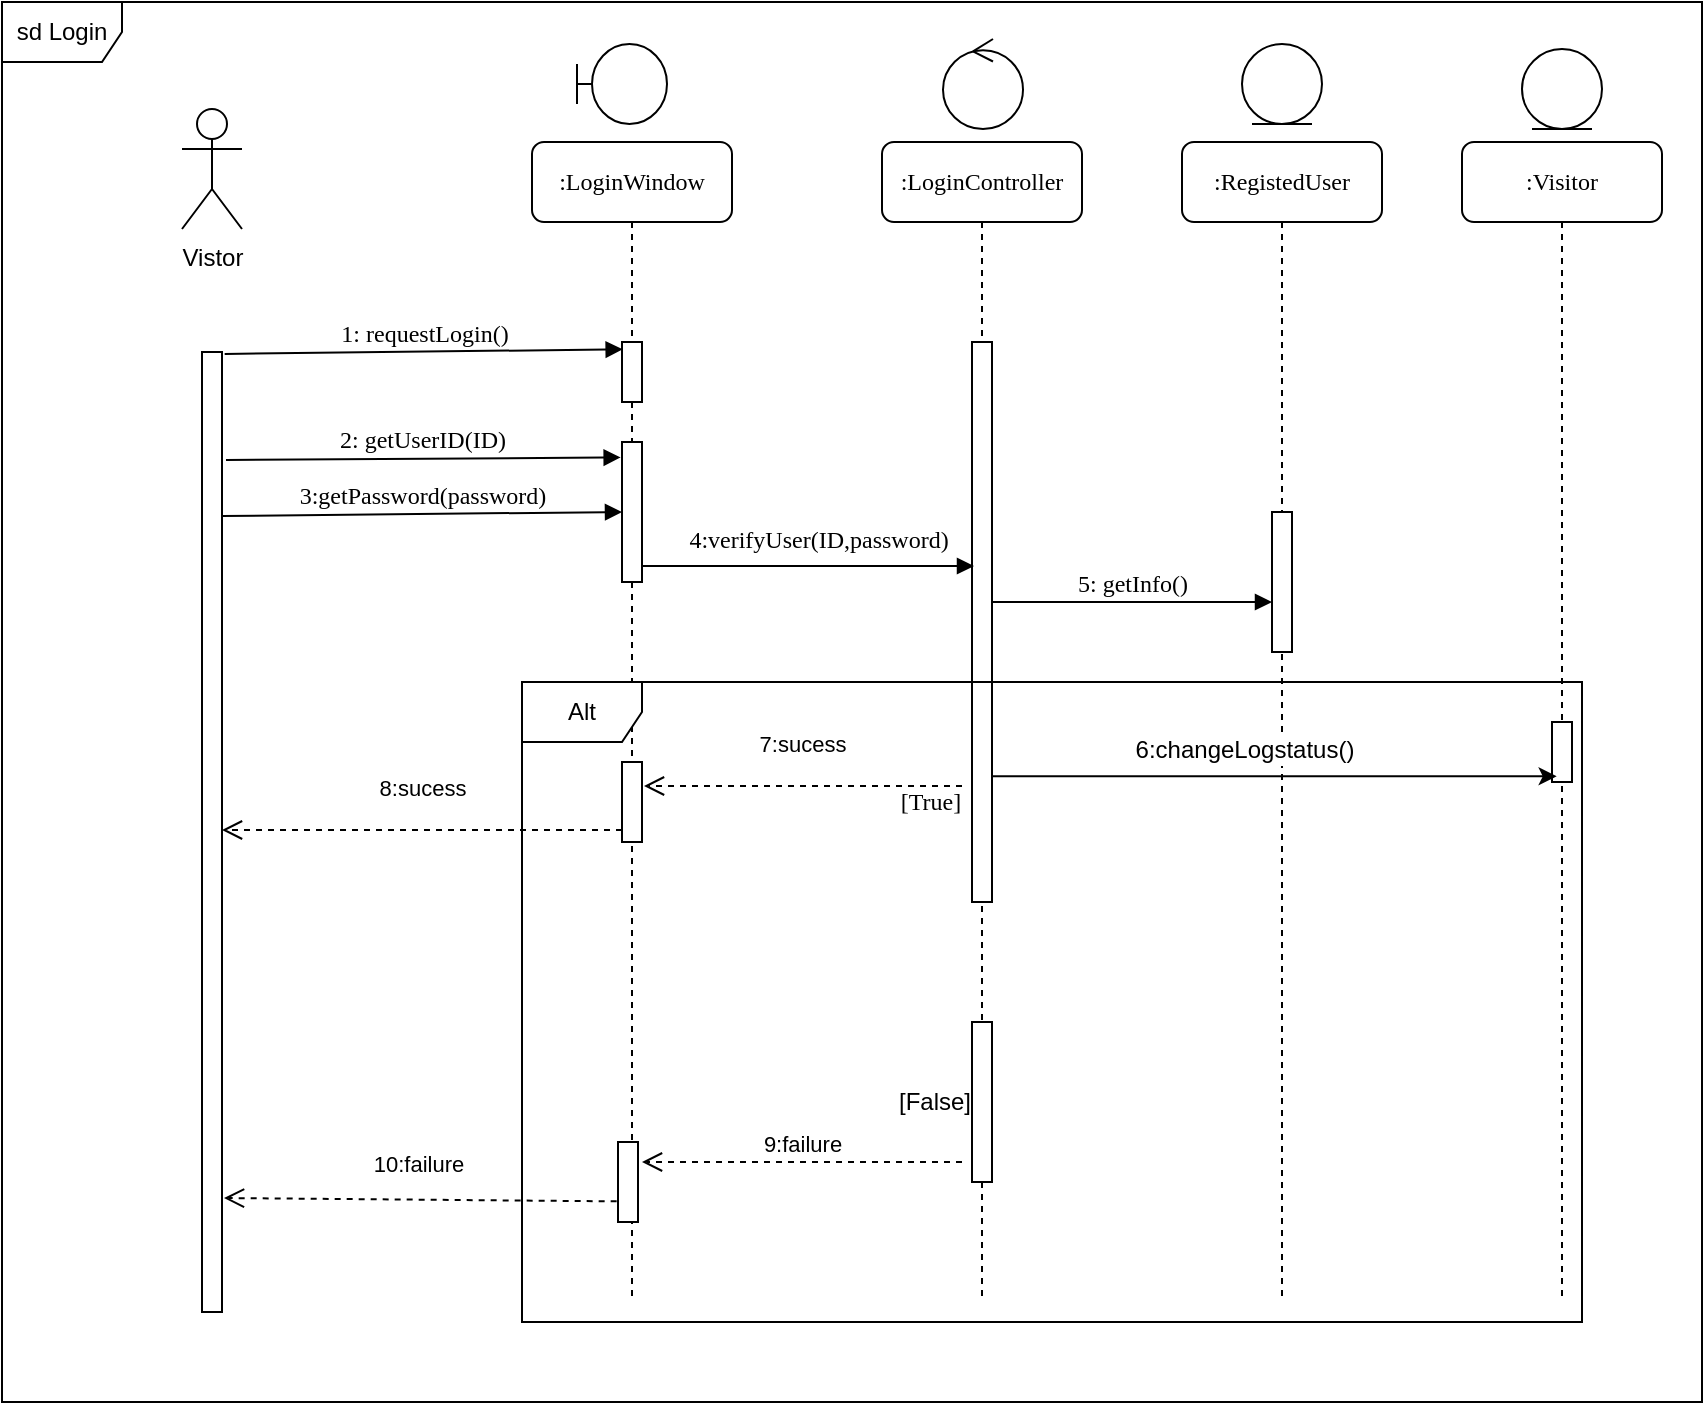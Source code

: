 <mxfile version="10.6.9" type="device"><diagram name="Page-1" id="13e1069c-82ec-6db2-03f1-153e76fe0fe0"><mxGraphModel dx="1840" dy="458" grid="1" gridSize="10" guides="1" tooltips="1" connect="1" arrows="1" fold="1" page="1" pageScale="1" pageWidth="1100" pageHeight="850" background="#ffffff" math="0" shadow="0"><root><mxCell id="0"/><mxCell id="1" parent="0"/><mxCell id="7baba1c4bc27f4b0-2" value=":LoginController" style="shape=umlLifeline;perimeter=lifelinePerimeter;whiteSpace=wrap;html=1;container=1;collapsible=0;recursiveResize=0;outlineConnect=0;rounded=1;shadow=0;comic=0;labelBackgroundColor=none;strokeColor=#000000;strokeWidth=1;fillColor=#FFFFFF;fontFamily=Verdana;fontSize=12;fontColor=#000000;align=center;" parent="1" vertex="1"><mxGeometry x="250" y="80" width="100" height="580" as="geometry"/></mxCell><mxCell id="7baba1c4bc27f4b0-10" value="[True]" style="html=1;points=[];perimeter=orthogonalPerimeter;rounded=0;shadow=0;comic=0;labelBackgroundColor=none;strokeColor=#000000;strokeWidth=1;fillColor=#FFFFFF;fontFamily=Verdana;fontSize=12;fontColor=#000000;align=center;spacingTop=180;spacingLeft=-53;" parent="7baba1c4bc27f4b0-2" vertex="1"><mxGeometry x="45" y="100" width="10" height="280" as="geometry"/></mxCell><mxCell id="bGIzae-gDiF6oWOJ2SLq-30" value="[False]" style="html=1;points=[];perimeter=orthogonalPerimeter;spacingRight=49;" vertex="1" parent="7baba1c4bc27f4b0-2"><mxGeometry x="45" y="440" width="10" height="80" as="geometry"/></mxCell><mxCell id="7baba1c4bc27f4b0-3" value=":RegistedUser" style="shape=umlLifeline;perimeter=lifelinePerimeter;whiteSpace=wrap;html=1;container=1;collapsible=0;recursiveResize=0;outlineConnect=0;rounded=1;shadow=0;comic=0;labelBackgroundColor=none;strokeColor=#000000;strokeWidth=1;fillColor=#FFFFFF;fontFamily=Verdana;fontSize=12;fontColor=#000000;align=center;" parent="1" vertex="1"><mxGeometry x="400" y="80" width="100" height="580" as="geometry"/></mxCell><mxCell id="7baba1c4bc27f4b0-13" value="" style="html=1;points=[];perimeter=orthogonalPerimeter;rounded=0;shadow=0;comic=0;labelBackgroundColor=none;strokeColor=#000000;strokeWidth=1;fillColor=#FFFFFF;fontFamily=Verdana;fontSize=12;fontColor=#000000;align=center;" parent="7baba1c4bc27f4b0-3" vertex="1"><mxGeometry x="45" y="185" width="10" height="70" as="geometry"/></mxCell><mxCell id="7baba1c4bc27f4b0-4" value=":Visitor" style="shape=umlLifeline;perimeter=lifelinePerimeter;whiteSpace=wrap;html=1;container=1;collapsible=0;recursiveResize=0;outlineConnect=0;rounded=1;shadow=0;comic=0;labelBackgroundColor=none;strokeColor=#000000;strokeWidth=1;fillColor=#FFFFFF;fontFamily=Verdana;fontSize=12;fontColor=#000000;align=center;" parent="1" vertex="1"><mxGeometry x="540" y="80" width="100" height="580" as="geometry"/></mxCell><mxCell id="7baba1c4bc27f4b0-8" value=":LoginWindow" style="shape=umlLifeline;perimeter=lifelinePerimeter;whiteSpace=wrap;html=1;container=1;collapsible=0;recursiveResize=0;outlineConnect=0;rounded=1;shadow=0;comic=0;labelBackgroundColor=none;strokeColor=#000000;strokeWidth=1;fillColor=#FFFFFF;fontFamily=Verdana;fontSize=12;fontColor=#000000;align=center;" parent="1" vertex="1"><mxGeometry x="75" y="80" width="100" height="580" as="geometry"/></mxCell><mxCell id="7baba1c4bc27f4b0-9" value="" style="html=1;points=[];perimeter=orthogonalPerimeter;rounded=0;shadow=0;comic=0;labelBackgroundColor=none;strokeColor=#000000;strokeWidth=1;fillColor=#FFFFFF;fontFamily=Verdana;fontSize=12;fontColor=#000000;align=center;" parent="7baba1c4bc27f4b0-8" vertex="1"><mxGeometry x="45" y="100" width="10" height="30" as="geometry"/></mxCell><mxCell id="bGIzae-gDiF6oWOJ2SLq-15" value="" style="html=1;points=[];perimeter=orthogonalPerimeter;rotation=0;" vertex="1" parent="7baba1c4bc27f4b0-8"><mxGeometry x="45" y="150" width="10" height="70" as="geometry"/></mxCell><mxCell id="bGIzae-gDiF6oWOJ2SLq-27" value="" style="html=1;points=[];perimeter=orthogonalPerimeter;" vertex="1" parent="7baba1c4bc27f4b0-8"><mxGeometry x="45" y="310" width="10" height="40" as="geometry"/></mxCell><mxCell id="bGIzae-gDiF6oWOJ2SLq-31" value="" style="html=1;points=[];perimeter=orthogonalPerimeter;" vertex="1" parent="7baba1c4bc27f4b0-8"><mxGeometry x="43" y="500" width="10" height="40" as="geometry"/></mxCell><mxCell id="bGIzae-gDiF6oWOJ2SLq-32" value="9:failure" style="html=1;verticalAlign=bottom;endArrow=open;dashed=1;endSize=8;" edge="1" parent="7baba1c4bc27f4b0-8"><mxGeometry relative="1" as="geometry"><mxPoint x="215" y="510" as="sourcePoint"/><mxPoint x="55" y="510" as="targetPoint"/></mxGeometry></mxCell><mxCell id="7baba1c4bc27f4b0-16" value="" style="html=1;points=[];perimeter=orthogonalPerimeter;rounded=0;shadow=0;comic=0;labelBackgroundColor=none;strokeColor=#000000;strokeWidth=1;fillColor=#FFFFFF;fontFamily=Verdana;fontSize=12;fontColor=#000000;align=center;" parent="1" vertex="1"><mxGeometry x="585" y="370" width="10" height="30" as="geometry"/></mxCell><mxCell id="7baba1c4bc27f4b0-11" value="4:verifyUser(ID,password)" style="html=1;verticalAlign=bottom;endArrow=block;labelBackgroundColor=none;fontFamily=Verdana;fontSize=12;elbow=vertical;" parent="1" edge="1"><mxGeometry x="0.06" y="4" relative="1" as="geometry"><mxPoint x="130" y="292" as="sourcePoint"/><mxPoint x="296" y="292" as="targetPoint"/><mxPoint as="offset"/></mxGeometry></mxCell><mxCell id="7baba1c4bc27f4b0-14" value="5: getInfo()" style="html=1;verticalAlign=bottom;endArrow=block;labelBackgroundColor=none;fontFamily=Verdana;fontSize=12;elbow=vertical;" parent="1" source="7baba1c4bc27f4b0-10" target="7baba1c4bc27f4b0-13" edge="1"><mxGeometry relative="1" as="geometry"><mxPoint x="370" y="200" as="sourcePoint"/><mxPoint x="444" y="360" as="targetPoint"/><Array as="points"><mxPoint x="370" y="310"/></Array></mxGeometry></mxCell><mxCell id="bGIzae-gDiF6oWOJ2SLq-2" value="Vistor" style="shape=umlActor;verticalLabelPosition=bottom;labelBackgroundColor=#ffffff;verticalAlign=top;html=1;fontStyle=0" vertex="1" parent="1"><mxGeometry x="-100" y="63.5" width="30" height="60" as="geometry"/></mxCell><mxCell id="bGIzae-gDiF6oWOJ2SLq-11" value="" style="html=1;points=[];perimeter=orthogonalPerimeter;" vertex="1" parent="1"><mxGeometry x="-90" y="185" width="10" height="480" as="geometry"/></mxCell><mxCell id="bGIzae-gDiF6oWOJ2SLq-13" value="1: requestLogin()" style="html=1;verticalAlign=bottom;endArrow=block;labelBackgroundColor=none;fontFamily=Verdana;fontSize=12;elbow=vertical;exitX=1.133;exitY=0.002;exitDx=0;exitDy=0;exitPerimeter=0;entryX=0.033;entryY=0.122;entryDx=0;entryDy=0;entryPerimeter=0;" edge="1" parent="1" source="bGIzae-gDiF6oWOJ2SLq-11" target="7baba1c4bc27f4b0-9"><mxGeometry relative="1" as="geometry"><mxPoint x="15" y="180" as="sourcePoint"/><mxPoint x="120" y="178" as="targetPoint"/></mxGeometry></mxCell><mxCell id="bGIzae-gDiF6oWOJ2SLq-14" value="2: getUserID(ID)" style="html=1;verticalAlign=bottom;endArrow=block;labelBackgroundColor=none;fontFamily=Verdana;fontSize=12;elbow=vertical;entryX=-0.067;entryY=0.11;entryDx=0;entryDy=0;entryPerimeter=0;" edge="1" parent="1" target="bGIzae-gDiF6oWOJ2SLq-15"><mxGeometry relative="1" as="geometry"><mxPoint x="-78" y="239" as="sourcePoint"/><mxPoint x="120" y="240" as="targetPoint"/></mxGeometry></mxCell><mxCell id="bGIzae-gDiF6oWOJ2SLq-17" value="3:getPassword(password)" style="html=1;verticalAlign=bottom;endArrow=block;labelBackgroundColor=none;fontFamily=Verdana;fontSize=12;elbow=vertical;" edge="1" parent="1"><mxGeometry relative="1" as="geometry"><mxPoint x="-80" y="267" as="sourcePoint"/><mxPoint x="120" y="265" as="targetPoint"/></mxGeometry></mxCell><mxCell id="bGIzae-gDiF6oWOJ2SLq-19" value="" style="shape=umlBoundary;whiteSpace=wrap;html=1;aspect=fixed;" vertex="1" parent="1"><mxGeometry x="97.5" y="31" width="45" height="40" as="geometry"/></mxCell><mxCell id="bGIzae-gDiF6oWOJ2SLq-20" value="" style="ellipse;shape=umlControl;whiteSpace=wrap;html=1;" vertex="1" parent="1"><mxGeometry x="280.5" y="28.5" width="40" height="45" as="geometry"/></mxCell><mxCell id="bGIzae-gDiF6oWOJ2SLq-24" value="" style="ellipse;shape=umlEntity;whiteSpace=wrap;html=1;" vertex="1" parent="1"><mxGeometry x="430" y="31" width="40" height="40" as="geometry"/></mxCell><mxCell id="bGIzae-gDiF6oWOJ2SLq-25" value="" style="ellipse;shape=umlEntity;whiteSpace=wrap;html=1;" vertex="1" parent="1"><mxGeometry x="570" y="33.5" width="40" height="40" as="geometry"/></mxCell><mxCell id="bGIzae-gDiF6oWOJ2SLq-28" value="7:sucess" style="html=1;verticalAlign=bottom;endArrow=open;dashed=1;endSize=8;" edge="1" parent="1"><mxGeometry x="0.006" y="-12" relative="1" as="geometry"><mxPoint x="290" y="402" as="sourcePoint"/><mxPoint x="131" y="402" as="targetPoint"/><Array as="points"><mxPoint x="210" y="402"/></Array><mxPoint as="offset"/></mxGeometry></mxCell><mxCell id="bGIzae-gDiF6oWOJ2SLq-29" value="8:sucess" style="html=1;verticalAlign=bottom;endArrow=open;dashed=1;endSize=8;" edge="1" parent="1" target="bGIzae-gDiF6oWOJ2SLq-11"><mxGeometry x="0.006" y="-12" relative="1" as="geometry"><mxPoint x="120" y="424" as="sourcePoint"/><mxPoint x="-39" y="424" as="targetPoint"/><Array as="points"><mxPoint x="40" y="424"/></Array><mxPoint as="offset"/></mxGeometry></mxCell><mxCell id="bGIzae-gDiF6oWOJ2SLq-34" value="10:failure" style="html=1;verticalAlign=bottom;endArrow=open;dashed=1;endSize=8;exitX=-0.067;exitY=0.742;exitDx=0;exitDy=0;exitPerimeter=0;" edge="1" parent="1" source="bGIzae-gDiF6oWOJ2SLq-31"><mxGeometry x="0.006" y="-9" relative="1" as="geometry"><mxPoint x="110" y="608" as="sourcePoint"/><mxPoint x="-79" y="608" as="targetPoint"/><mxPoint as="offset"/></mxGeometry></mxCell><mxCell id="bGIzae-gDiF6oWOJ2SLq-36" style="edgeStyle=none;rounded=0;orthogonalLoop=1;jettySize=auto;html=1;entryX=0.233;entryY=0.906;entryDx=0;entryDy=0;entryPerimeter=0;" edge="1" parent="1" source="7baba1c4bc27f4b0-10" target="7baba1c4bc27f4b0-16"><mxGeometry relative="1" as="geometry"/></mxCell><mxCell id="bGIzae-gDiF6oWOJ2SLq-37" value="6:changeLogstatus()" style="text;html=1;resizable=0;points=[];align=center;verticalAlign=middle;labelBackgroundColor=#ffffff;" vertex="1" connectable="0" parent="bGIzae-gDiF6oWOJ2SLq-36"><mxGeometry x="-0.125" y="-1" relative="1" as="geometry"><mxPoint x="2" y="-14" as="offset"/></mxGeometry></mxCell><mxCell id="bGIzae-gDiF6oWOJ2SLq-38" value="Alt" style="shape=umlFrame;whiteSpace=wrap;html=1;" vertex="1" parent="1"><mxGeometry x="70" y="350" width="530" height="320" as="geometry"/></mxCell><mxCell id="bGIzae-gDiF6oWOJ2SLq-39" value="sd Login" style="shape=umlFrame;whiteSpace=wrap;html=1;" vertex="1" parent="1"><mxGeometry x="-190" y="10" width="850" height="700" as="geometry"/></mxCell></root></mxGraphModel></diagram></mxfile>